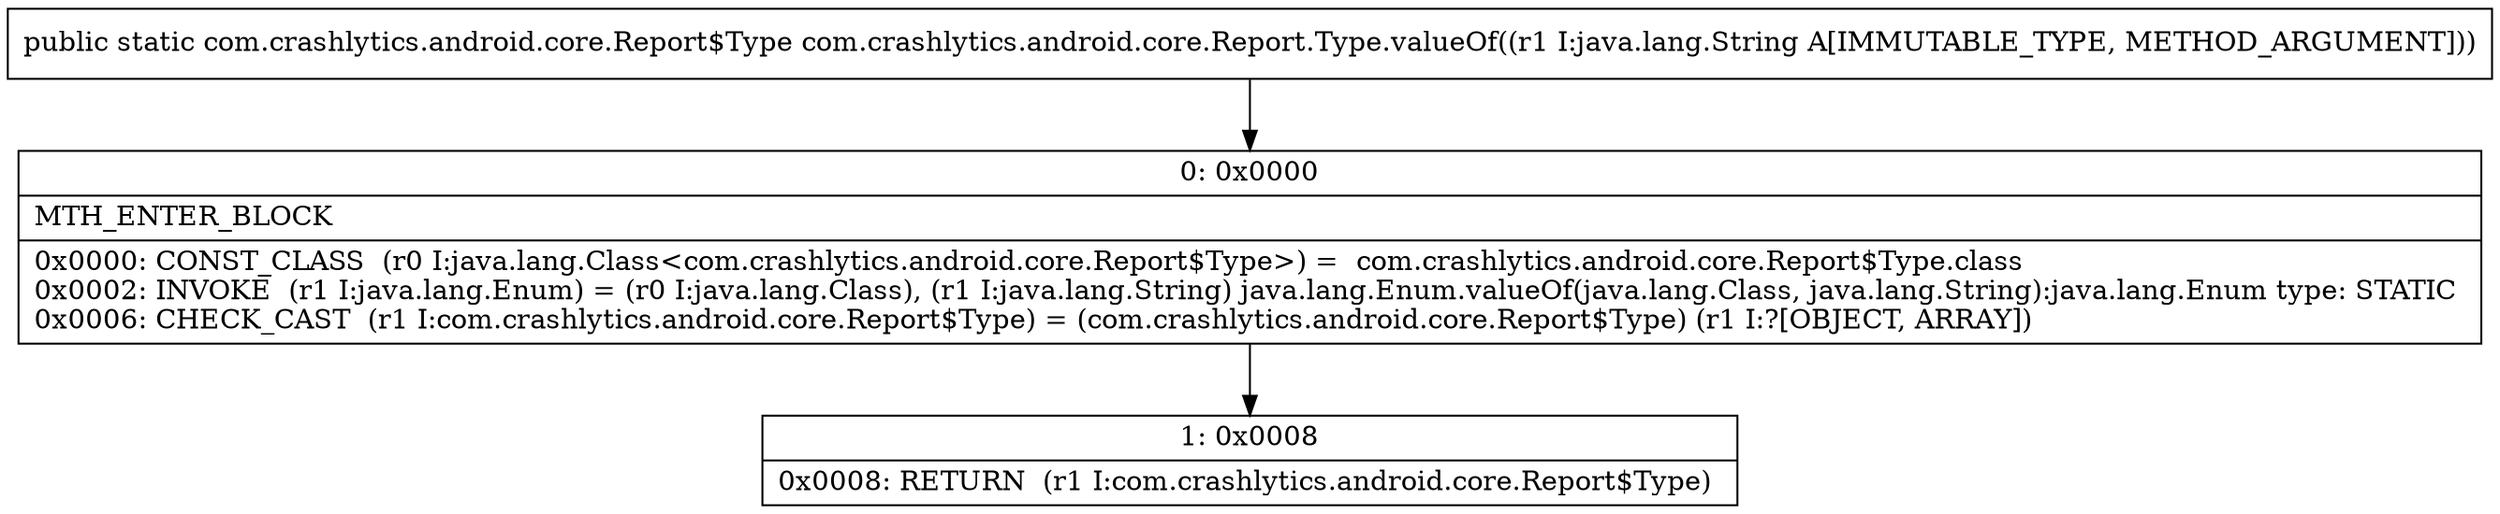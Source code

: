 digraph "CFG forcom.crashlytics.android.core.Report.Type.valueOf(Ljava\/lang\/String;)Lcom\/crashlytics\/android\/core\/Report$Type;" {
Node_0 [shape=record,label="{0\:\ 0x0000|MTH_ENTER_BLOCK\l|0x0000: CONST_CLASS  (r0 I:java.lang.Class\<com.crashlytics.android.core.Report$Type\>) =  com.crashlytics.android.core.Report$Type.class \l0x0002: INVOKE  (r1 I:java.lang.Enum) = (r0 I:java.lang.Class), (r1 I:java.lang.String) java.lang.Enum.valueOf(java.lang.Class, java.lang.String):java.lang.Enum type: STATIC \l0x0006: CHECK_CAST  (r1 I:com.crashlytics.android.core.Report$Type) = (com.crashlytics.android.core.Report$Type) (r1 I:?[OBJECT, ARRAY]) \l}"];
Node_1 [shape=record,label="{1\:\ 0x0008|0x0008: RETURN  (r1 I:com.crashlytics.android.core.Report$Type) \l}"];
MethodNode[shape=record,label="{public static com.crashlytics.android.core.Report$Type com.crashlytics.android.core.Report.Type.valueOf((r1 I:java.lang.String A[IMMUTABLE_TYPE, METHOD_ARGUMENT])) }"];
MethodNode -> Node_0;
Node_0 -> Node_1;
}

